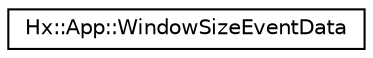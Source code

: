 digraph "Graphical Class Hierarchy"
{
  edge [fontname="Helvetica",fontsize="10",labelfontname="Helvetica",labelfontsize="10"];
  node [fontname="Helvetica",fontsize="10",shape=record];
  rankdir="LR";
  Node0 [label="Hx::App::WindowSizeEventData",height=0.2,width=0.4,color="black", fillcolor="white", style="filled",URL="$structHx_1_1App_1_1WindowSizeEventData.html"];
}
